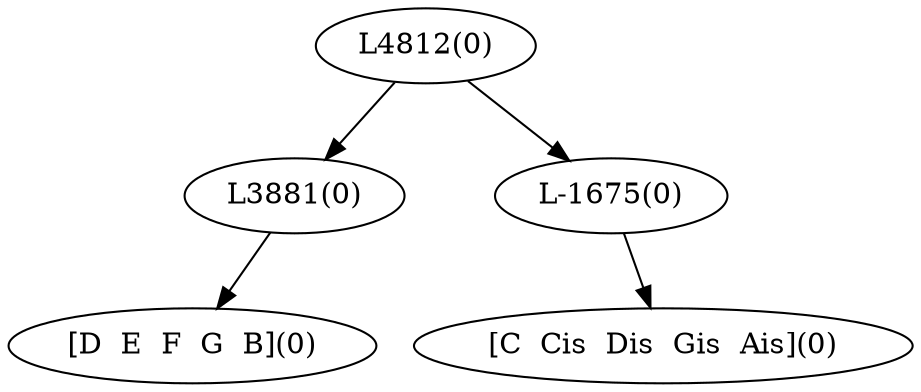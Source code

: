 digraph sample{
"L3881(0)"->"[D  E  F  G  B](0)"
"L-1675(0)"->"[C  Cis  Dis  Gis  Ais](0)"
"L4812(0)"->"L3881(0)"
"L4812(0)"->"L-1675(0)"
{rank = min; "L4812(0)"}
{rank = same; "L3881(0)"; "L-1675(0)";}
{rank = max; "[C  Cis  Dis  Gis  Ais](0)"; "[D  E  F  G  B](0)";}
}